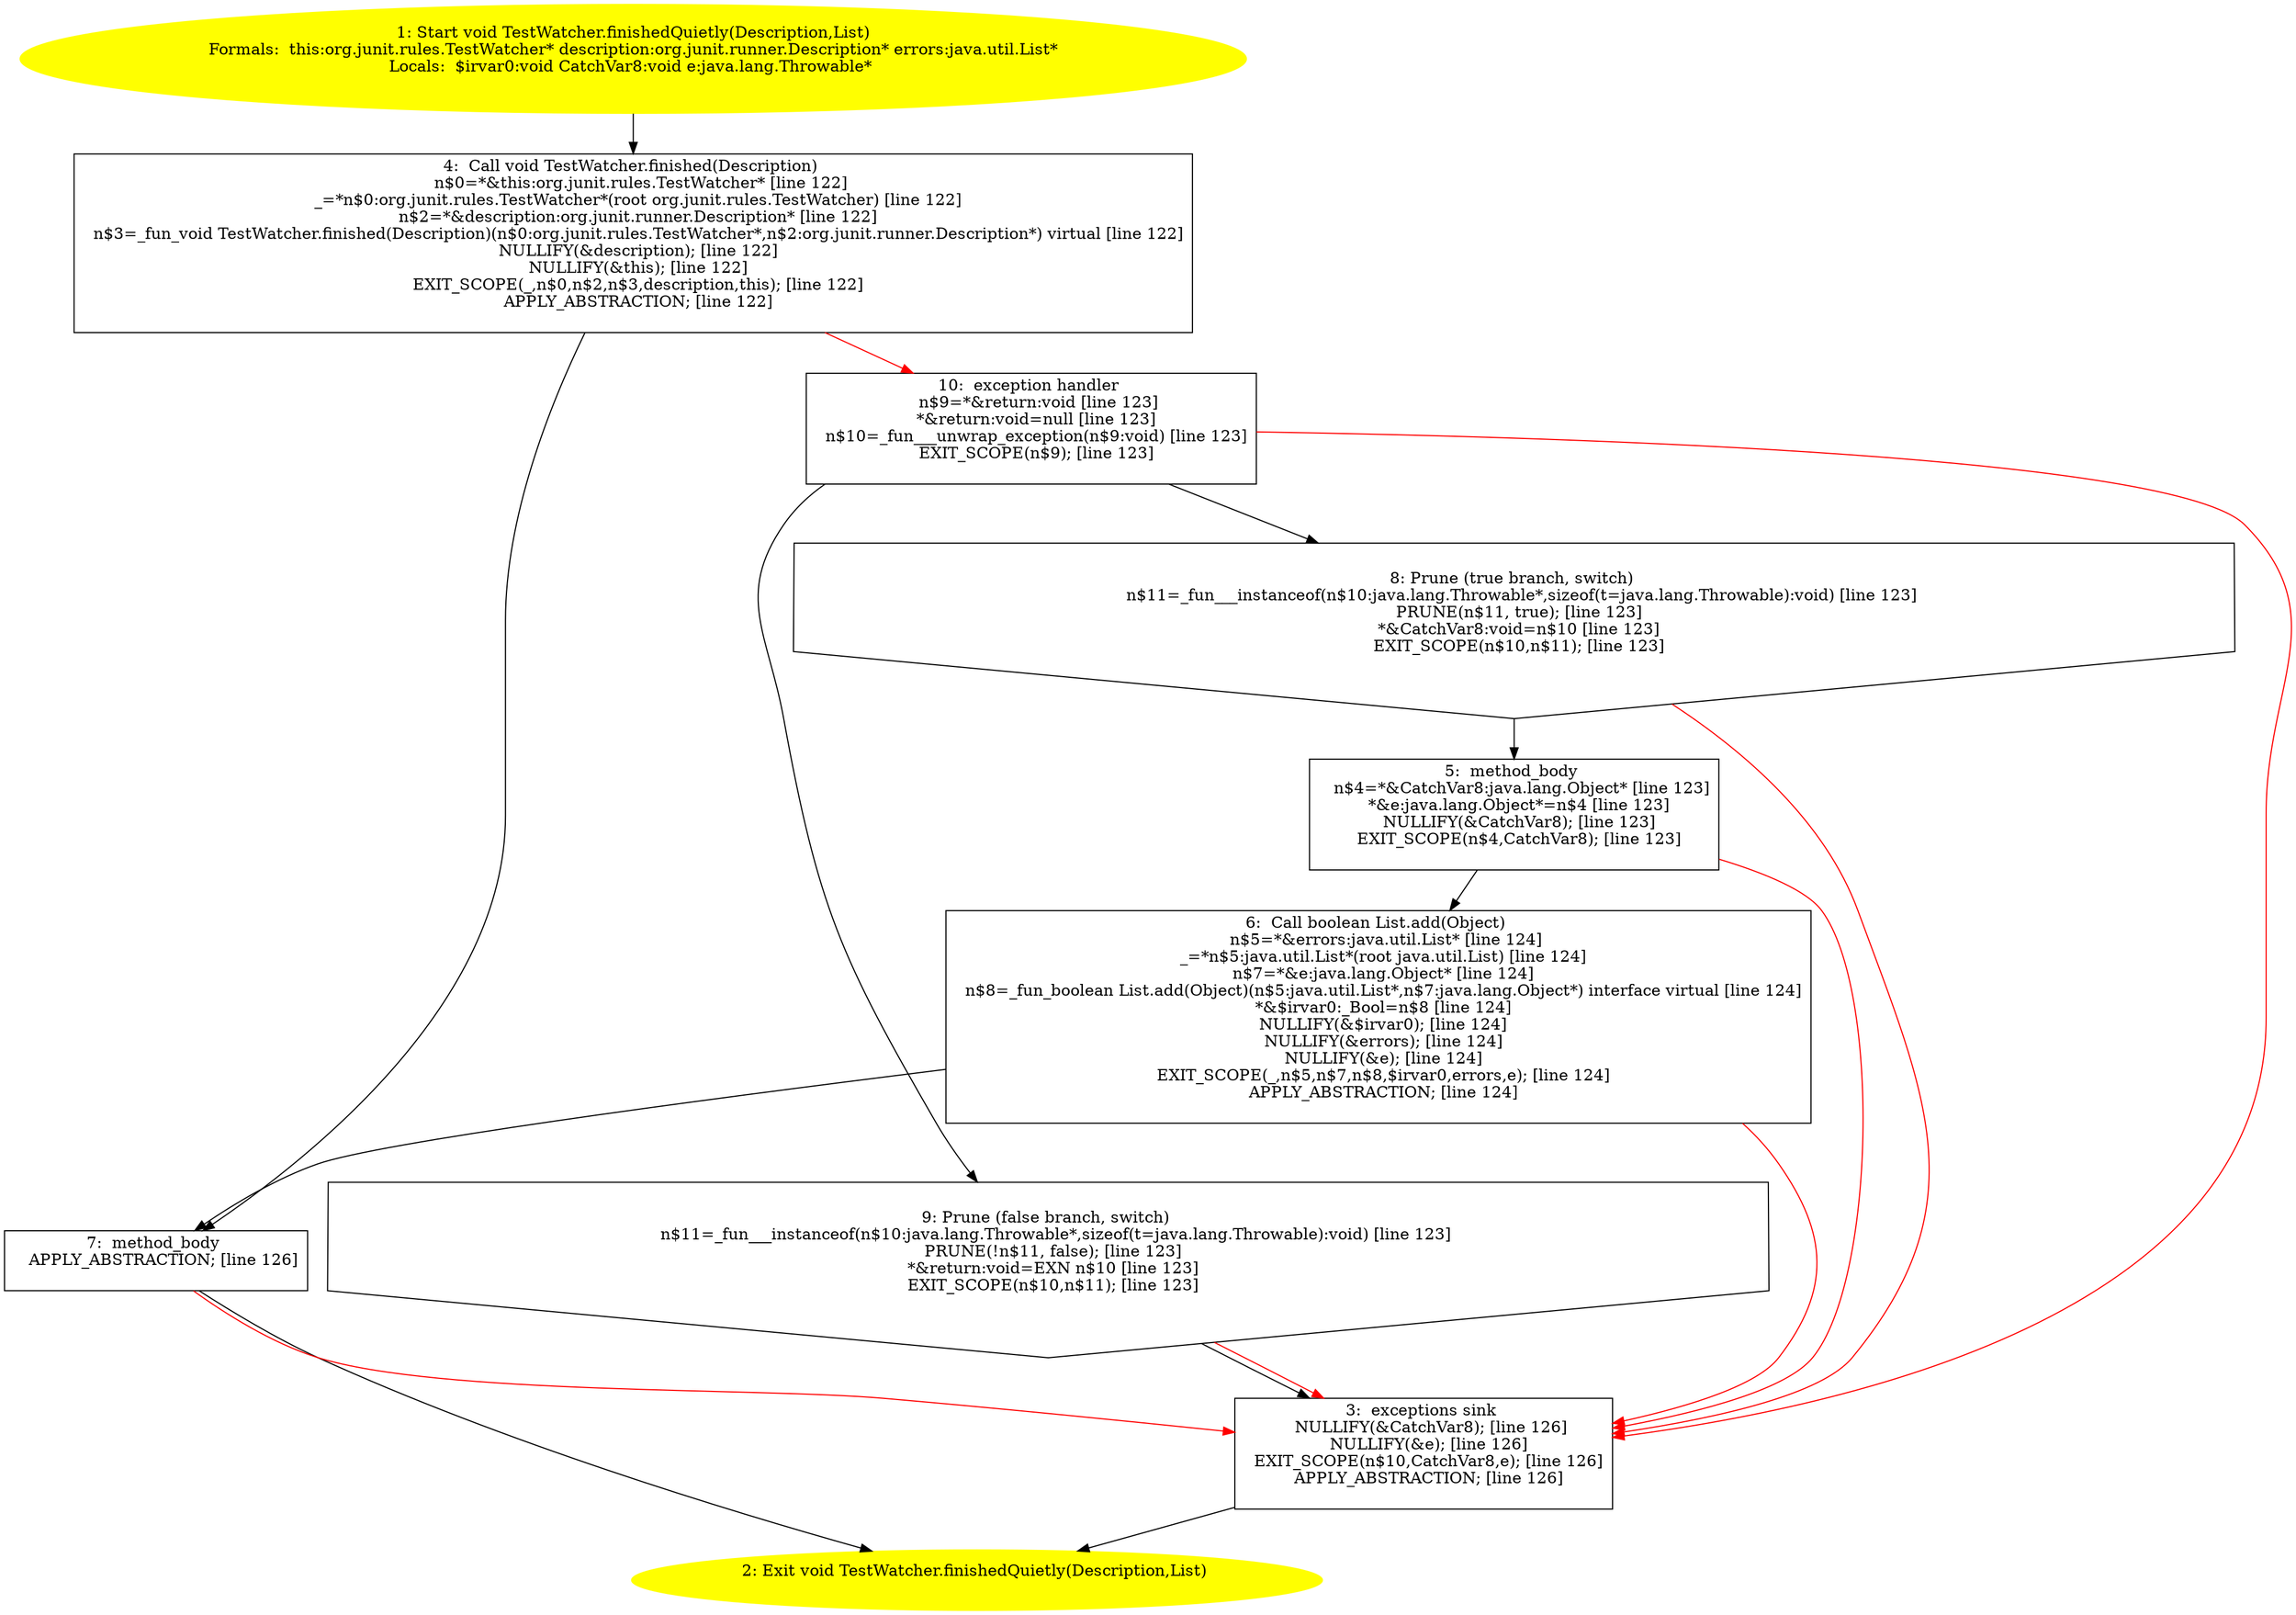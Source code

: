 /* @generated */
digraph cfg {
"org.junit.rules.TestWatcher.finishedQuietly(org.junit.runner.Description,java.util.List):void.0db3bd10afceece788b6da3c224ec7c2_1" [label="1: Start void TestWatcher.finishedQuietly(Description,List)\nFormals:  this:org.junit.rules.TestWatcher* description:org.junit.runner.Description* errors:java.util.List*\nLocals:  $irvar0:void CatchVar8:void e:java.lang.Throwable* \n  " color=yellow style=filled]
	

	 "org.junit.rules.TestWatcher.finishedQuietly(org.junit.runner.Description,java.util.List):void.0db3bd10afceece788b6da3c224ec7c2_1" -> "org.junit.rules.TestWatcher.finishedQuietly(org.junit.runner.Description,java.util.List):void.0db3bd10afceece788b6da3c224ec7c2_4" ;
"org.junit.rules.TestWatcher.finishedQuietly(org.junit.runner.Description,java.util.List):void.0db3bd10afceece788b6da3c224ec7c2_2" [label="2: Exit void TestWatcher.finishedQuietly(Description,List) \n  " color=yellow style=filled]
	

"org.junit.rules.TestWatcher.finishedQuietly(org.junit.runner.Description,java.util.List):void.0db3bd10afceece788b6da3c224ec7c2_3" [label="3:  exceptions sink \n   NULLIFY(&CatchVar8); [line 126]\n  NULLIFY(&e); [line 126]\n  EXIT_SCOPE(n$10,CatchVar8,e); [line 126]\n  APPLY_ABSTRACTION; [line 126]\n " shape="box"]
	

	 "org.junit.rules.TestWatcher.finishedQuietly(org.junit.runner.Description,java.util.List):void.0db3bd10afceece788b6da3c224ec7c2_3" -> "org.junit.rules.TestWatcher.finishedQuietly(org.junit.runner.Description,java.util.List):void.0db3bd10afceece788b6da3c224ec7c2_2" ;
"org.junit.rules.TestWatcher.finishedQuietly(org.junit.runner.Description,java.util.List):void.0db3bd10afceece788b6da3c224ec7c2_4" [label="4:  Call void TestWatcher.finished(Description) \n   n$0=*&this:org.junit.rules.TestWatcher* [line 122]\n  _=*n$0:org.junit.rules.TestWatcher*(root org.junit.rules.TestWatcher) [line 122]\n  n$2=*&description:org.junit.runner.Description* [line 122]\n  n$3=_fun_void TestWatcher.finished(Description)(n$0:org.junit.rules.TestWatcher*,n$2:org.junit.runner.Description*) virtual [line 122]\n  NULLIFY(&description); [line 122]\n  NULLIFY(&this); [line 122]\n  EXIT_SCOPE(_,n$0,n$2,n$3,description,this); [line 122]\n  APPLY_ABSTRACTION; [line 122]\n " shape="box"]
	

	 "org.junit.rules.TestWatcher.finishedQuietly(org.junit.runner.Description,java.util.List):void.0db3bd10afceece788b6da3c224ec7c2_4" -> "org.junit.rules.TestWatcher.finishedQuietly(org.junit.runner.Description,java.util.List):void.0db3bd10afceece788b6da3c224ec7c2_7" ;
	 "org.junit.rules.TestWatcher.finishedQuietly(org.junit.runner.Description,java.util.List):void.0db3bd10afceece788b6da3c224ec7c2_4" -> "org.junit.rules.TestWatcher.finishedQuietly(org.junit.runner.Description,java.util.List):void.0db3bd10afceece788b6da3c224ec7c2_10" [color="red" ];
"org.junit.rules.TestWatcher.finishedQuietly(org.junit.runner.Description,java.util.List):void.0db3bd10afceece788b6da3c224ec7c2_5" [label="5:  method_body \n   n$4=*&CatchVar8:java.lang.Object* [line 123]\n  *&e:java.lang.Object*=n$4 [line 123]\n  NULLIFY(&CatchVar8); [line 123]\n  EXIT_SCOPE(n$4,CatchVar8); [line 123]\n " shape="box"]
	

	 "org.junit.rules.TestWatcher.finishedQuietly(org.junit.runner.Description,java.util.List):void.0db3bd10afceece788b6da3c224ec7c2_5" -> "org.junit.rules.TestWatcher.finishedQuietly(org.junit.runner.Description,java.util.List):void.0db3bd10afceece788b6da3c224ec7c2_6" ;
	 "org.junit.rules.TestWatcher.finishedQuietly(org.junit.runner.Description,java.util.List):void.0db3bd10afceece788b6da3c224ec7c2_5" -> "org.junit.rules.TestWatcher.finishedQuietly(org.junit.runner.Description,java.util.List):void.0db3bd10afceece788b6da3c224ec7c2_3" [color="red" ];
"org.junit.rules.TestWatcher.finishedQuietly(org.junit.runner.Description,java.util.List):void.0db3bd10afceece788b6da3c224ec7c2_6" [label="6:  Call boolean List.add(Object) \n   n$5=*&errors:java.util.List* [line 124]\n  _=*n$5:java.util.List*(root java.util.List) [line 124]\n  n$7=*&e:java.lang.Object* [line 124]\n  n$8=_fun_boolean List.add(Object)(n$5:java.util.List*,n$7:java.lang.Object*) interface virtual [line 124]\n  *&$irvar0:_Bool=n$8 [line 124]\n  NULLIFY(&$irvar0); [line 124]\n  NULLIFY(&errors); [line 124]\n  NULLIFY(&e); [line 124]\n  EXIT_SCOPE(_,n$5,n$7,n$8,$irvar0,errors,e); [line 124]\n  APPLY_ABSTRACTION; [line 124]\n " shape="box"]
	

	 "org.junit.rules.TestWatcher.finishedQuietly(org.junit.runner.Description,java.util.List):void.0db3bd10afceece788b6da3c224ec7c2_6" -> "org.junit.rules.TestWatcher.finishedQuietly(org.junit.runner.Description,java.util.List):void.0db3bd10afceece788b6da3c224ec7c2_7" ;
	 "org.junit.rules.TestWatcher.finishedQuietly(org.junit.runner.Description,java.util.List):void.0db3bd10afceece788b6da3c224ec7c2_6" -> "org.junit.rules.TestWatcher.finishedQuietly(org.junit.runner.Description,java.util.List):void.0db3bd10afceece788b6da3c224ec7c2_3" [color="red" ];
"org.junit.rules.TestWatcher.finishedQuietly(org.junit.runner.Description,java.util.List):void.0db3bd10afceece788b6da3c224ec7c2_7" [label="7:  method_body \n   APPLY_ABSTRACTION; [line 126]\n " shape="box"]
	

	 "org.junit.rules.TestWatcher.finishedQuietly(org.junit.runner.Description,java.util.List):void.0db3bd10afceece788b6da3c224ec7c2_7" -> "org.junit.rules.TestWatcher.finishedQuietly(org.junit.runner.Description,java.util.List):void.0db3bd10afceece788b6da3c224ec7c2_2" ;
	 "org.junit.rules.TestWatcher.finishedQuietly(org.junit.runner.Description,java.util.List):void.0db3bd10afceece788b6da3c224ec7c2_7" -> "org.junit.rules.TestWatcher.finishedQuietly(org.junit.runner.Description,java.util.List):void.0db3bd10afceece788b6da3c224ec7c2_3" [color="red" ];
"org.junit.rules.TestWatcher.finishedQuietly(org.junit.runner.Description,java.util.List):void.0db3bd10afceece788b6da3c224ec7c2_8" [label="8: Prune (true branch, switch) \n   n$11=_fun___instanceof(n$10:java.lang.Throwable*,sizeof(t=java.lang.Throwable):void) [line 123]\n  PRUNE(n$11, true); [line 123]\n  *&CatchVar8:void=n$10 [line 123]\n  EXIT_SCOPE(n$10,n$11); [line 123]\n " shape="invhouse"]
	

	 "org.junit.rules.TestWatcher.finishedQuietly(org.junit.runner.Description,java.util.List):void.0db3bd10afceece788b6da3c224ec7c2_8" -> "org.junit.rules.TestWatcher.finishedQuietly(org.junit.runner.Description,java.util.List):void.0db3bd10afceece788b6da3c224ec7c2_5" ;
	 "org.junit.rules.TestWatcher.finishedQuietly(org.junit.runner.Description,java.util.List):void.0db3bd10afceece788b6da3c224ec7c2_8" -> "org.junit.rules.TestWatcher.finishedQuietly(org.junit.runner.Description,java.util.List):void.0db3bd10afceece788b6da3c224ec7c2_3" [color="red" ];
"org.junit.rules.TestWatcher.finishedQuietly(org.junit.runner.Description,java.util.List):void.0db3bd10afceece788b6da3c224ec7c2_9" [label="9: Prune (false branch, switch) \n   n$11=_fun___instanceof(n$10:java.lang.Throwable*,sizeof(t=java.lang.Throwable):void) [line 123]\n  PRUNE(!n$11, false); [line 123]\n  *&return:void=EXN n$10 [line 123]\n  EXIT_SCOPE(n$10,n$11); [line 123]\n " shape="invhouse"]
	

	 "org.junit.rules.TestWatcher.finishedQuietly(org.junit.runner.Description,java.util.List):void.0db3bd10afceece788b6da3c224ec7c2_9" -> "org.junit.rules.TestWatcher.finishedQuietly(org.junit.runner.Description,java.util.List):void.0db3bd10afceece788b6da3c224ec7c2_3" ;
	 "org.junit.rules.TestWatcher.finishedQuietly(org.junit.runner.Description,java.util.List):void.0db3bd10afceece788b6da3c224ec7c2_9" -> "org.junit.rules.TestWatcher.finishedQuietly(org.junit.runner.Description,java.util.List):void.0db3bd10afceece788b6da3c224ec7c2_3" [color="red" ];
"org.junit.rules.TestWatcher.finishedQuietly(org.junit.runner.Description,java.util.List):void.0db3bd10afceece788b6da3c224ec7c2_10" [label="10:  exception handler \n   n$9=*&return:void [line 123]\n  *&return:void=null [line 123]\n  n$10=_fun___unwrap_exception(n$9:void) [line 123]\n  EXIT_SCOPE(n$9); [line 123]\n " shape="box"]
	

	 "org.junit.rules.TestWatcher.finishedQuietly(org.junit.runner.Description,java.util.List):void.0db3bd10afceece788b6da3c224ec7c2_10" -> "org.junit.rules.TestWatcher.finishedQuietly(org.junit.runner.Description,java.util.List):void.0db3bd10afceece788b6da3c224ec7c2_8" ;
	 "org.junit.rules.TestWatcher.finishedQuietly(org.junit.runner.Description,java.util.List):void.0db3bd10afceece788b6da3c224ec7c2_10" -> "org.junit.rules.TestWatcher.finishedQuietly(org.junit.runner.Description,java.util.List):void.0db3bd10afceece788b6da3c224ec7c2_9" ;
	 "org.junit.rules.TestWatcher.finishedQuietly(org.junit.runner.Description,java.util.List):void.0db3bd10afceece788b6da3c224ec7c2_10" -> "org.junit.rules.TestWatcher.finishedQuietly(org.junit.runner.Description,java.util.List):void.0db3bd10afceece788b6da3c224ec7c2_3" [color="red" ];
}
